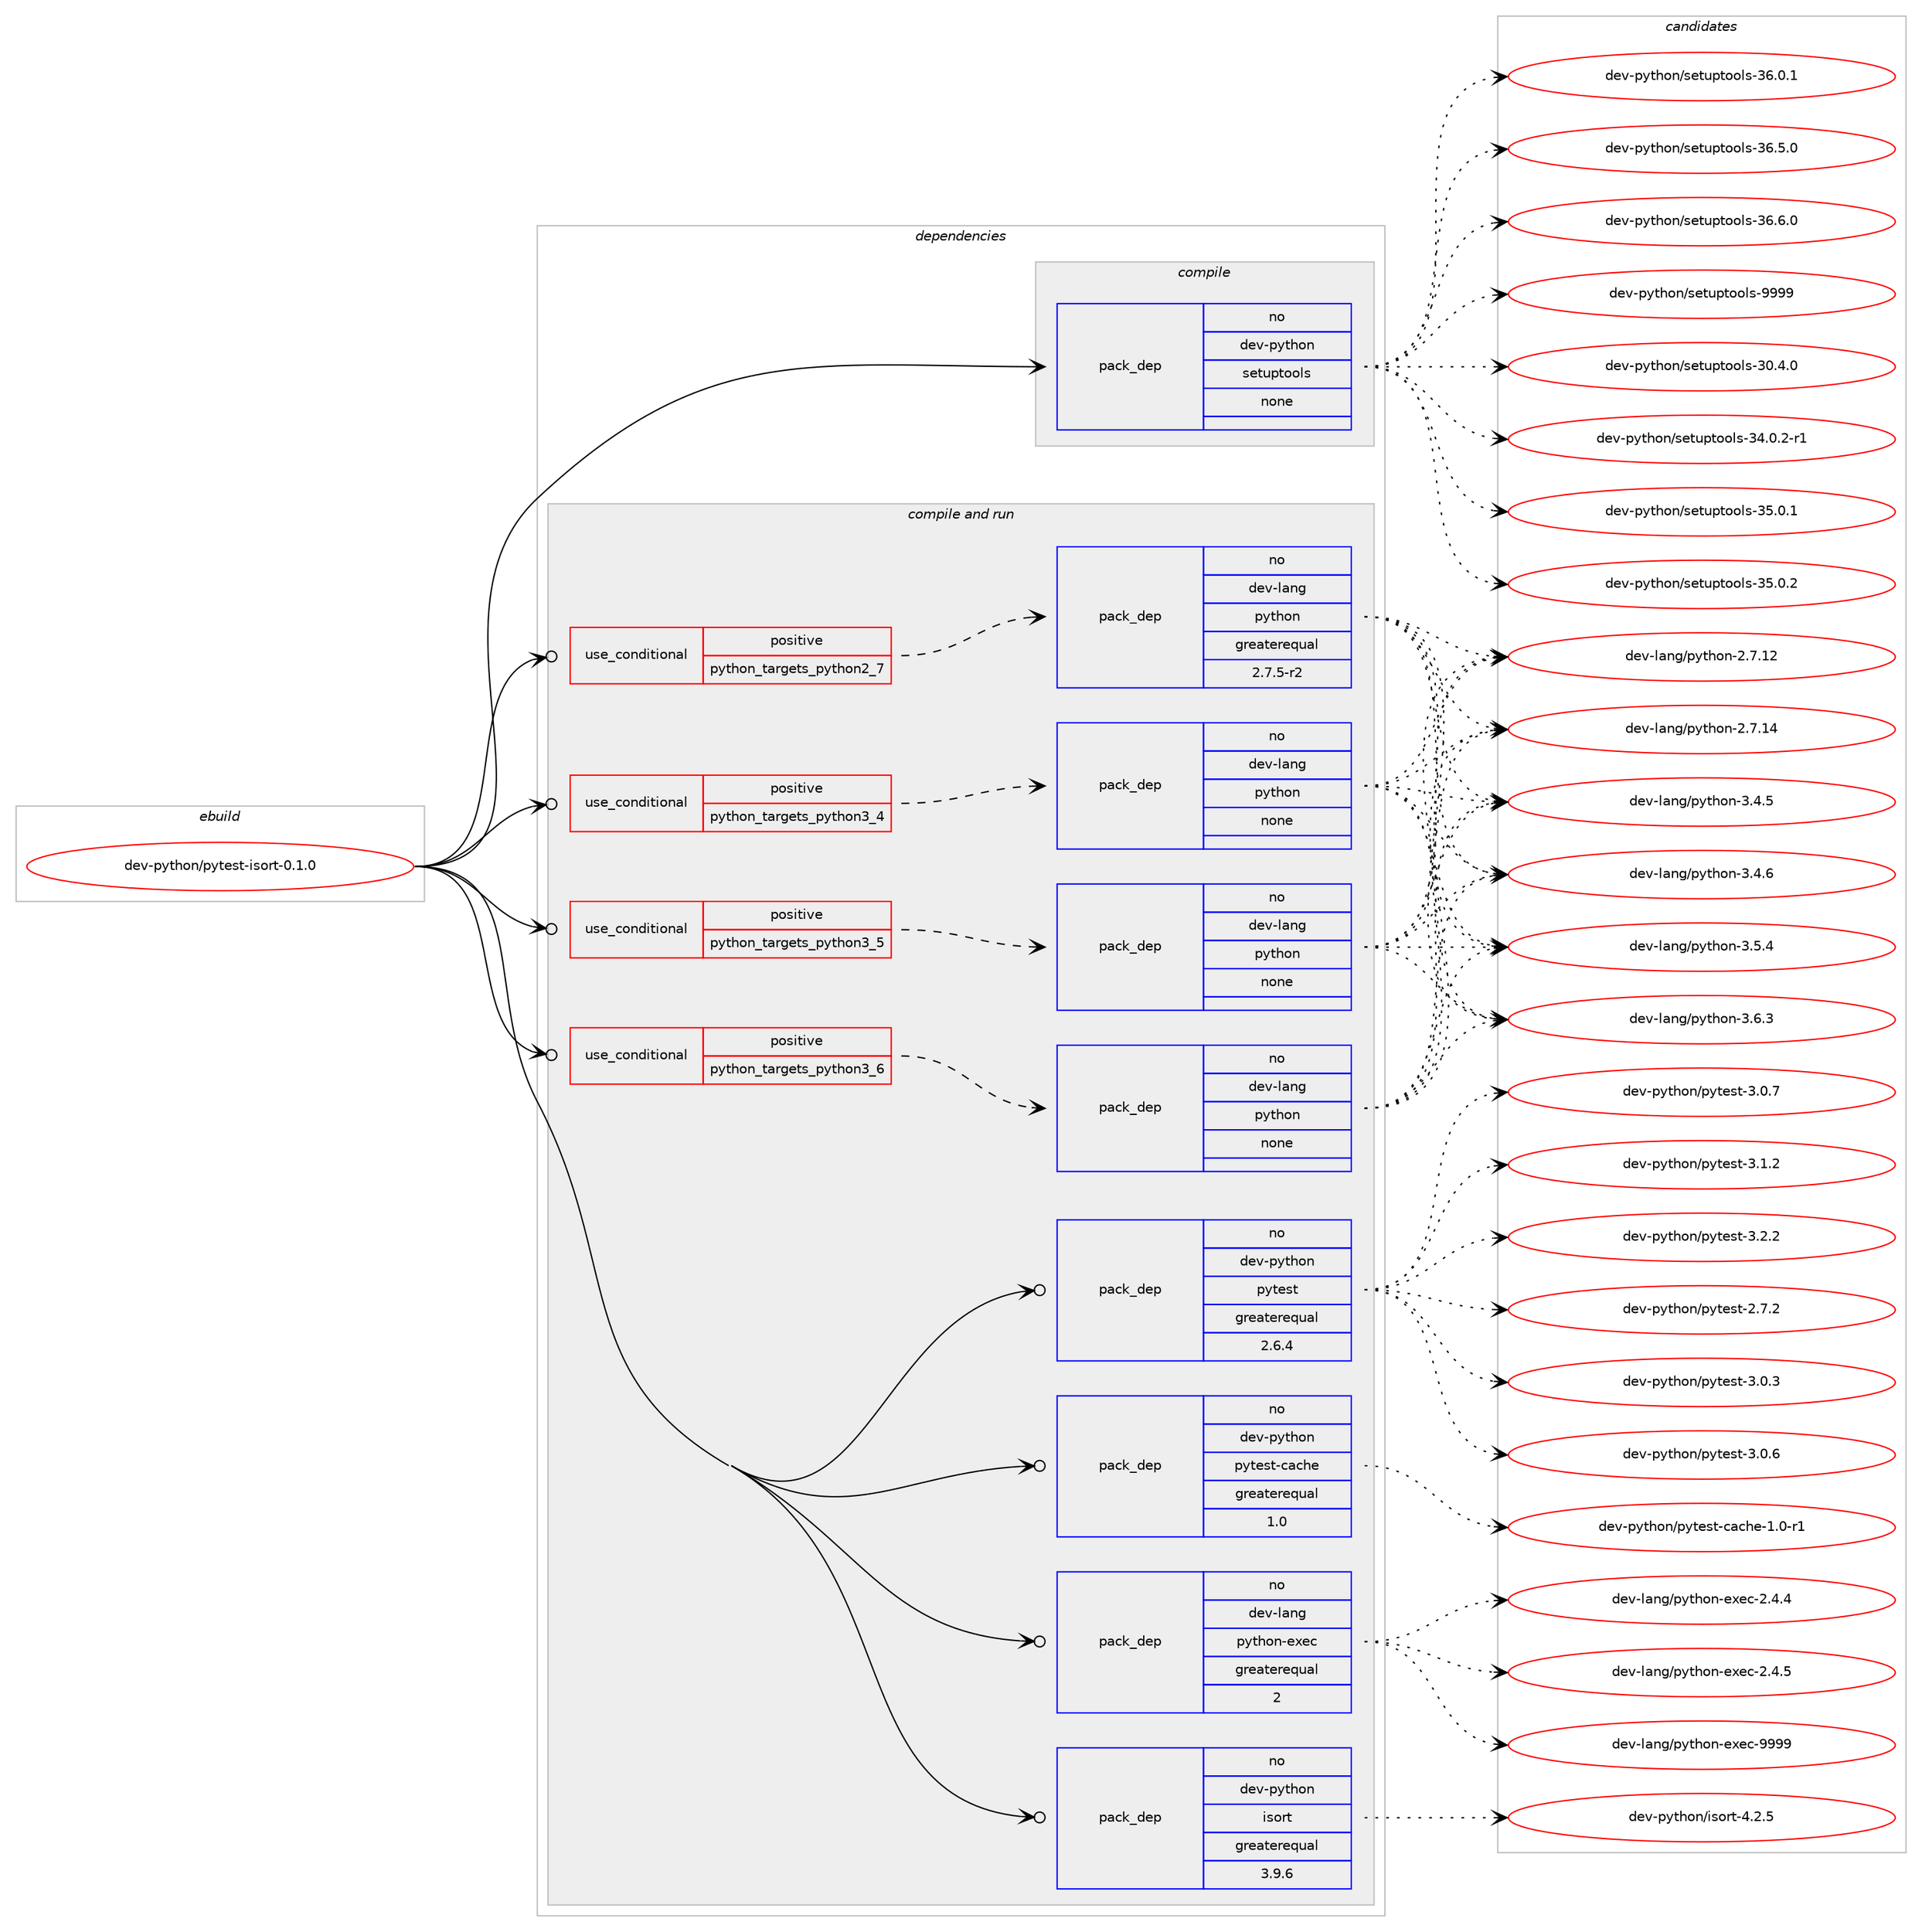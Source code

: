 digraph prolog {

# *************
# Graph options
# *************

newrank=true;
concentrate=true;
compound=true;
graph [rankdir=LR,fontname=Helvetica,fontsize=10,ranksep=1.5];#, ranksep=2.5, nodesep=0.2];
edge  [arrowhead=vee];
node  [fontname=Helvetica,fontsize=10];

# **********
# The ebuild
# **********

subgraph cluster_leftcol {
color=gray;
rank=same;
label=<<i>ebuild</i>>;
id [label="dev-python/pytest-isort-0.1.0", color=red, width=4, href="../dev-python/pytest-isort-0.1.0.svg"];
}

# ****************
# The dependencies
# ****************

subgraph cluster_midcol {
color=gray;
label=<<i>dependencies</i>>;
subgraph cluster_compile {
fillcolor="#eeeeee";
style=filled;
label=<<i>compile</i>>;
subgraph pack136507 {
dependency180085 [label=<<TABLE BORDER="0" CELLBORDER="1" CELLSPACING="0" CELLPADDING="4" WIDTH="220"><TR><TD ROWSPAN="6" CELLPADDING="30">pack_dep</TD></TR><TR><TD WIDTH="110">no</TD></TR><TR><TD>dev-python</TD></TR><TR><TD>setuptools</TD></TR><TR><TD>none</TD></TR><TR><TD></TD></TR></TABLE>>, shape=none, color=blue];
}
id:e -> dependency180085:w [weight=20,style="solid",arrowhead="vee"];
}
subgraph cluster_compileandrun {
fillcolor="#eeeeee";
style=filled;
label=<<i>compile and run</i>>;
subgraph cond39639 {
dependency180086 [label=<<TABLE BORDER="0" CELLBORDER="1" CELLSPACING="0" CELLPADDING="4"><TR><TD ROWSPAN="3" CELLPADDING="10">use_conditional</TD></TR><TR><TD>positive</TD></TR><TR><TD>python_targets_python2_7</TD></TR></TABLE>>, shape=none, color=red];
subgraph pack136508 {
dependency180087 [label=<<TABLE BORDER="0" CELLBORDER="1" CELLSPACING="0" CELLPADDING="4" WIDTH="220"><TR><TD ROWSPAN="6" CELLPADDING="30">pack_dep</TD></TR><TR><TD WIDTH="110">no</TD></TR><TR><TD>dev-lang</TD></TR><TR><TD>python</TD></TR><TR><TD>greaterequal</TD></TR><TR><TD>2.7.5-r2</TD></TR></TABLE>>, shape=none, color=blue];
}
dependency180086:e -> dependency180087:w [weight=20,style="dashed",arrowhead="vee"];
}
id:e -> dependency180086:w [weight=20,style="solid",arrowhead="odotvee"];
subgraph cond39640 {
dependency180088 [label=<<TABLE BORDER="0" CELLBORDER="1" CELLSPACING="0" CELLPADDING="4"><TR><TD ROWSPAN="3" CELLPADDING="10">use_conditional</TD></TR><TR><TD>positive</TD></TR><TR><TD>python_targets_python3_4</TD></TR></TABLE>>, shape=none, color=red];
subgraph pack136509 {
dependency180089 [label=<<TABLE BORDER="0" CELLBORDER="1" CELLSPACING="0" CELLPADDING="4" WIDTH="220"><TR><TD ROWSPAN="6" CELLPADDING="30">pack_dep</TD></TR><TR><TD WIDTH="110">no</TD></TR><TR><TD>dev-lang</TD></TR><TR><TD>python</TD></TR><TR><TD>none</TD></TR><TR><TD></TD></TR></TABLE>>, shape=none, color=blue];
}
dependency180088:e -> dependency180089:w [weight=20,style="dashed",arrowhead="vee"];
}
id:e -> dependency180088:w [weight=20,style="solid",arrowhead="odotvee"];
subgraph cond39641 {
dependency180090 [label=<<TABLE BORDER="0" CELLBORDER="1" CELLSPACING="0" CELLPADDING="4"><TR><TD ROWSPAN="3" CELLPADDING="10">use_conditional</TD></TR><TR><TD>positive</TD></TR><TR><TD>python_targets_python3_5</TD></TR></TABLE>>, shape=none, color=red];
subgraph pack136510 {
dependency180091 [label=<<TABLE BORDER="0" CELLBORDER="1" CELLSPACING="0" CELLPADDING="4" WIDTH="220"><TR><TD ROWSPAN="6" CELLPADDING="30">pack_dep</TD></TR><TR><TD WIDTH="110">no</TD></TR><TR><TD>dev-lang</TD></TR><TR><TD>python</TD></TR><TR><TD>none</TD></TR><TR><TD></TD></TR></TABLE>>, shape=none, color=blue];
}
dependency180090:e -> dependency180091:w [weight=20,style="dashed",arrowhead="vee"];
}
id:e -> dependency180090:w [weight=20,style="solid",arrowhead="odotvee"];
subgraph cond39642 {
dependency180092 [label=<<TABLE BORDER="0" CELLBORDER="1" CELLSPACING="0" CELLPADDING="4"><TR><TD ROWSPAN="3" CELLPADDING="10">use_conditional</TD></TR><TR><TD>positive</TD></TR><TR><TD>python_targets_python3_6</TD></TR></TABLE>>, shape=none, color=red];
subgraph pack136511 {
dependency180093 [label=<<TABLE BORDER="0" CELLBORDER="1" CELLSPACING="0" CELLPADDING="4" WIDTH="220"><TR><TD ROWSPAN="6" CELLPADDING="30">pack_dep</TD></TR><TR><TD WIDTH="110">no</TD></TR><TR><TD>dev-lang</TD></TR><TR><TD>python</TD></TR><TR><TD>none</TD></TR><TR><TD></TD></TR></TABLE>>, shape=none, color=blue];
}
dependency180092:e -> dependency180093:w [weight=20,style="dashed",arrowhead="vee"];
}
id:e -> dependency180092:w [weight=20,style="solid",arrowhead="odotvee"];
subgraph pack136512 {
dependency180094 [label=<<TABLE BORDER="0" CELLBORDER="1" CELLSPACING="0" CELLPADDING="4" WIDTH="220"><TR><TD ROWSPAN="6" CELLPADDING="30">pack_dep</TD></TR><TR><TD WIDTH="110">no</TD></TR><TR><TD>dev-lang</TD></TR><TR><TD>python-exec</TD></TR><TR><TD>greaterequal</TD></TR><TR><TD>2</TD></TR></TABLE>>, shape=none, color=blue];
}
id:e -> dependency180094:w [weight=20,style="solid",arrowhead="odotvee"];
subgraph pack136513 {
dependency180095 [label=<<TABLE BORDER="0" CELLBORDER="1" CELLSPACING="0" CELLPADDING="4" WIDTH="220"><TR><TD ROWSPAN="6" CELLPADDING="30">pack_dep</TD></TR><TR><TD WIDTH="110">no</TD></TR><TR><TD>dev-python</TD></TR><TR><TD>isort</TD></TR><TR><TD>greaterequal</TD></TR><TR><TD>3.9.6</TD></TR></TABLE>>, shape=none, color=blue];
}
id:e -> dependency180095:w [weight=20,style="solid",arrowhead="odotvee"];
subgraph pack136514 {
dependency180096 [label=<<TABLE BORDER="0" CELLBORDER="1" CELLSPACING="0" CELLPADDING="4" WIDTH="220"><TR><TD ROWSPAN="6" CELLPADDING="30">pack_dep</TD></TR><TR><TD WIDTH="110">no</TD></TR><TR><TD>dev-python</TD></TR><TR><TD>pytest</TD></TR><TR><TD>greaterequal</TD></TR><TR><TD>2.6.4</TD></TR></TABLE>>, shape=none, color=blue];
}
id:e -> dependency180096:w [weight=20,style="solid",arrowhead="odotvee"];
subgraph pack136515 {
dependency180097 [label=<<TABLE BORDER="0" CELLBORDER="1" CELLSPACING="0" CELLPADDING="4" WIDTH="220"><TR><TD ROWSPAN="6" CELLPADDING="30">pack_dep</TD></TR><TR><TD WIDTH="110">no</TD></TR><TR><TD>dev-python</TD></TR><TR><TD>pytest-cache</TD></TR><TR><TD>greaterequal</TD></TR><TR><TD>1.0</TD></TR></TABLE>>, shape=none, color=blue];
}
id:e -> dependency180097:w [weight=20,style="solid",arrowhead="odotvee"];
}
subgraph cluster_run {
fillcolor="#eeeeee";
style=filled;
label=<<i>run</i>>;
}
}

# **************
# The candidates
# **************

subgraph cluster_choices {
rank=same;
color=gray;
label=<<i>candidates</i>>;

subgraph choice136507 {
color=black;
nodesep=1;
choice100101118451121211161041111104711510111611711211611111110811545514846524648 [label="dev-python/setuptools-30.4.0", color=red, width=4,href="../dev-python/setuptools-30.4.0.svg"];
choice1001011184511212111610411111047115101116117112116111111108115455152464846504511449 [label="dev-python/setuptools-34.0.2-r1", color=red, width=4,href="../dev-python/setuptools-34.0.2-r1.svg"];
choice100101118451121211161041111104711510111611711211611111110811545515346484649 [label="dev-python/setuptools-35.0.1", color=red, width=4,href="../dev-python/setuptools-35.0.1.svg"];
choice100101118451121211161041111104711510111611711211611111110811545515346484650 [label="dev-python/setuptools-35.0.2", color=red, width=4,href="../dev-python/setuptools-35.0.2.svg"];
choice100101118451121211161041111104711510111611711211611111110811545515446484649 [label="dev-python/setuptools-36.0.1", color=red, width=4,href="../dev-python/setuptools-36.0.1.svg"];
choice100101118451121211161041111104711510111611711211611111110811545515446534648 [label="dev-python/setuptools-36.5.0", color=red, width=4,href="../dev-python/setuptools-36.5.0.svg"];
choice100101118451121211161041111104711510111611711211611111110811545515446544648 [label="dev-python/setuptools-36.6.0", color=red, width=4,href="../dev-python/setuptools-36.6.0.svg"];
choice10010111845112121116104111110471151011161171121161111111081154557575757 [label="dev-python/setuptools-9999", color=red, width=4,href="../dev-python/setuptools-9999.svg"];
dependency180085:e -> choice100101118451121211161041111104711510111611711211611111110811545514846524648:w [style=dotted,weight="100"];
dependency180085:e -> choice1001011184511212111610411111047115101116117112116111111108115455152464846504511449:w [style=dotted,weight="100"];
dependency180085:e -> choice100101118451121211161041111104711510111611711211611111110811545515346484649:w [style=dotted,weight="100"];
dependency180085:e -> choice100101118451121211161041111104711510111611711211611111110811545515346484650:w [style=dotted,weight="100"];
dependency180085:e -> choice100101118451121211161041111104711510111611711211611111110811545515446484649:w [style=dotted,weight="100"];
dependency180085:e -> choice100101118451121211161041111104711510111611711211611111110811545515446534648:w [style=dotted,weight="100"];
dependency180085:e -> choice100101118451121211161041111104711510111611711211611111110811545515446544648:w [style=dotted,weight="100"];
dependency180085:e -> choice10010111845112121116104111110471151011161171121161111111081154557575757:w [style=dotted,weight="100"];
}
subgraph choice136508 {
color=black;
nodesep=1;
choice10010111845108971101034711212111610411111045504655464950 [label="dev-lang/python-2.7.12", color=red, width=4,href="../dev-lang/python-2.7.12.svg"];
choice10010111845108971101034711212111610411111045504655464952 [label="dev-lang/python-2.7.14", color=red, width=4,href="../dev-lang/python-2.7.14.svg"];
choice100101118451089711010347112121116104111110455146524653 [label="dev-lang/python-3.4.5", color=red, width=4,href="../dev-lang/python-3.4.5.svg"];
choice100101118451089711010347112121116104111110455146524654 [label="dev-lang/python-3.4.6", color=red, width=4,href="../dev-lang/python-3.4.6.svg"];
choice100101118451089711010347112121116104111110455146534652 [label="dev-lang/python-3.5.4", color=red, width=4,href="../dev-lang/python-3.5.4.svg"];
choice100101118451089711010347112121116104111110455146544651 [label="dev-lang/python-3.6.3", color=red, width=4,href="../dev-lang/python-3.6.3.svg"];
dependency180087:e -> choice10010111845108971101034711212111610411111045504655464950:w [style=dotted,weight="100"];
dependency180087:e -> choice10010111845108971101034711212111610411111045504655464952:w [style=dotted,weight="100"];
dependency180087:e -> choice100101118451089711010347112121116104111110455146524653:w [style=dotted,weight="100"];
dependency180087:e -> choice100101118451089711010347112121116104111110455146524654:w [style=dotted,weight="100"];
dependency180087:e -> choice100101118451089711010347112121116104111110455146534652:w [style=dotted,weight="100"];
dependency180087:e -> choice100101118451089711010347112121116104111110455146544651:w [style=dotted,weight="100"];
}
subgraph choice136509 {
color=black;
nodesep=1;
choice10010111845108971101034711212111610411111045504655464950 [label="dev-lang/python-2.7.12", color=red, width=4,href="../dev-lang/python-2.7.12.svg"];
choice10010111845108971101034711212111610411111045504655464952 [label="dev-lang/python-2.7.14", color=red, width=4,href="../dev-lang/python-2.7.14.svg"];
choice100101118451089711010347112121116104111110455146524653 [label="dev-lang/python-3.4.5", color=red, width=4,href="../dev-lang/python-3.4.5.svg"];
choice100101118451089711010347112121116104111110455146524654 [label="dev-lang/python-3.4.6", color=red, width=4,href="../dev-lang/python-3.4.6.svg"];
choice100101118451089711010347112121116104111110455146534652 [label="dev-lang/python-3.5.4", color=red, width=4,href="../dev-lang/python-3.5.4.svg"];
choice100101118451089711010347112121116104111110455146544651 [label="dev-lang/python-3.6.3", color=red, width=4,href="../dev-lang/python-3.6.3.svg"];
dependency180089:e -> choice10010111845108971101034711212111610411111045504655464950:w [style=dotted,weight="100"];
dependency180089:e -> choice10010111845108971101034711212111610411111045504655464952:w [style=dotted,weight="100"];
dependency180089:e -> choice100101118451089711010347112121116104111110455146524653:w [style=dotted,weight="100"];
dependency180089:e -> choice100101118451089711010347112121116104111110455146524654:w [style=dotted,weight="100"];
dependency180089:e -> choice100101118451089711010347112121116104111110455146534652:w [style=dotted,weight="100"];
dependency180089:e -> choice100101118451089711010347112121116104111110455146544651:w [style=dotted,weight="100"];
}
subgraph choice136510 {
color=black;
nodesep=1;
choice10010111845108971101034711212111610411111045504655464950 [label="dev-lang/python-2.7.12", color=red, width=4,href="../dev-lang/python-2.7.12.svg"];
choice10010111845108971101034711212111610411111045504655464952 [label="dev-lang/python-2.7.14", color=red, width=4,href="../dev-lang/python-2.7.14.svg"];
choice100101118451089711010347112121116104111110455146524653 [label="dev-lang/python-3.4.5", color=red, width=4,href="../dev-lang/python-3.4.5.svg"];
choice100101118451089711010347112121116104111110455146524654 [label="dev-lang/python-3.4.6", color=red, width=4,href="../dev-lang/python-3.4.6.svg"];
choice100101118451089711010347112121116104111110455146534652 [label="dev-lang/python-3.5.4", color=red, width=4,href="../dev-lang/python-3.5.4.svg"];
choice100101118451089711010347112121116104111110455146544651 [label="dev-lang/python-3.6.3", color=red, width=4,href="../dev-lang/python-3.6.3.svg"];
dependency180091:e -> choice10010111845108971101034711212111610411111045504655464950:w [style=dotted,weight="100"];
dependency180091:e -> choice10010111845108971101034711212111610411111045504655464952:w [style=dotted,weight="100"];
dependency180091:e -> choice100101118451089711010347112121116104111110455146524653:w [style=dotted,weight="100"];
dependency180091:e -> choice100101118451089711010347112121116104111110455146524654:w [style=dotted,weight="100"];
dependency180091:e -> choice100101118451089711010347112121116104111110455146534652:w [style=dotted,weight="100"];
dependency180091:e -> choice100101118451089711010347112121116104111110455146544651:w [style=dotted,weight="100"];
}
subgraph choice136511 {
color=black;
nodesep=1;
choice10010111845108971101034711212111610411111045504655464950 [label="dev-lang/python-2.7.12", color=red, width=4,href="../dev-lang/python-2.7.12.svg"];
choice10010111845108971101034711212111610411111045504655464952 [label="dev-lang/python-2.7.14", color=red, width=4,href="../dev-lang/python-2.7.14.svg"];
choice100101118451089711010347112121116104111110455146524653 [label="dev-lang/python-3.4.5", color=red, width=4,href="../dev-lang/python-3.4.5.svg"];
choice100101118451089711010347112121116104111110455146524654 [label="dev-lang/python-3.4.6", color=red, width=4,href="../dev-lang/python-3.4.6.svg"];
choice100101118451089711010347112121116104111110455146534652 [label="dev-lang/python-3.5.4", color=red, width=4,href="../dev-lang/python-3.5.4.svg"];
choice100101118451089711010347112121116104111110455146544651 [label="dev-lang/python-3.6.3", color=red, width=4,href="../dev-lang/python-3.6.3.svg"];
dependency180093:e -> choice10010111845108971101034711212111610411111045504655464950:w [style=dotted,weight="100"];
dependency180093:e -> choice10010111845108971101034711212111610411111045504655464952:w [style=dotted,weight="100"];
dependency180093:e -> choice100101118451089711010347112121116104111110455146524653:w [style=dotted,weight="100"];
dependency180093:e -> choice100101118451089711010347112121116104111110455146524654:w [style=dotted,weight="100"];
dependency180093:e -> choice100101118451089711010347112121116104111110455146534652:w [style=dotted,weight="100"];
dependency180093:e -> choice100101118451089711010347112121116104111110455146544651:w [style=dotted,weight="100"];
}
subgraph choice136512 {
color=black;
nodesep=1;
choice1001011184510897110103471121211161041111104510112010199455046524652 [label="dev-lang/python-exec-2.4.4", color=red, width=4,href="../dev-lang/python-exec-2.4.4.svg"];
choice1001011184510897110103471121211161041111104510112010199455046524653 [label="dev-lang/python-exec-2.4.5", color=red, width=4,href="../dev-lang/python-exec-2.4.5.svg"];
choice10010111845108971101034711212111610411111045101120101994557575757 [label="dev-lang/python-exec-9999", color=red, width=4,href="../dev-lang/python-exec-9999.svg"];
dependency180094:e -> choice1001011184510897110103471121211161041111104510112010199455046524652:w [style=dotted,weight="100"];
dependency180094:e -> choice1001011184510897110103471121211161041111104510112010199455046524653:w [style=dotted,weight="100"];
dependency180094:e -> choice10010111845108971101034711212111610411111045101120101994557575757:w [style=dotted,weight="100"];
}
subgraph choice136513 {
color=black;
nodesep=1;
choice1001011184511212111610411111047105115111114116455246504653 [label="dev-python/isort-4.2.5", color=red, width=4,href="../dev-python/isort-4.2.5.svg"];
dependency180095:e -> choice1001011184511212111610411111047105115111114116455246504653:w [style=dotted,weight="100"];
}
subgraph choice136514 {
color=black;
nodesep=1;
choice1001011184511212111610411111047112121116101115116455046554650 [label="dev-python/pytest-2.7.2", color=red, width=4,href="../dev-python/pytest-2.7.2.svg"];
choice1001011184511212111610411111047112121116101115116455146484651 [label="dev-python/pytest-3.0.3", color=red, width=4,href="../dev-python/pytest-3.0.3.svg"];
choice1001011184511212111610411111047112121116101115116455146484654 [label="dev-python/pytest-3.0.6", color=red, width=4,href="../dev-python/pytest-3.0.6.svg"];
choice1001011184511212111610411111047112121116101115116455146484655 [label="dev-python/pytest-3.0.7", color=red, width=4,href="../dev-python/pytest-3.0.7.svg"];
choice1001011184511212111610411111047112121116101115116455146494650 [label="dev-python/pytest-3.1.2", color=red, width=4,href="../dev-python/pytest-3.1.2.svg"];
choice1001011184511212111610411111047112121116101115116455146504650 [label="dev-python/pytest-3.2.2", color=red, width=4,href="../dev-python/pytest-3.2.2.svg"];
dependency180096:e -> choice1001011184511212111610411111047112121116101115116455046554650:w [style=dotted,weight="100"];
dependency180096:e -> choice1001011184511212111610411111047112121116101115116455146484651:w [style=dotted,weight="100"];
dependency180096:e -> choice1001011184511212111610411111047112121116101115116455146484654:w [style=dotted,weight="100"];
dependency180096:e -> choice1001011184511212111610411111047112121116101115116455146484655:w [style=dotted,weight="100"];
dependency180096:e -> choice1001011184511212111610411111047112121116101115116455146494650:w [style=dotted,weight="100"];
dependency180096:e -> choice1001011184511212111610411111047112121116101115116455146504650:w [style=dotted,weight="100"];
}
subgraph choice136515 {
color=black;
nodesep=1;
choice100101118451121211161041111104711212111610111511645999799104101454946484511449 [label="dev-python/pytest-cache-1.0-r1", color=red, width=4,href="../dev-python/pytest-cache-1.0-r1.svg"];
dependency180097:e -> choice100101118451121211161041111104711212111610111511645999799104101454946484511449:w [style=dotted,weight="100"];
}
}

}
